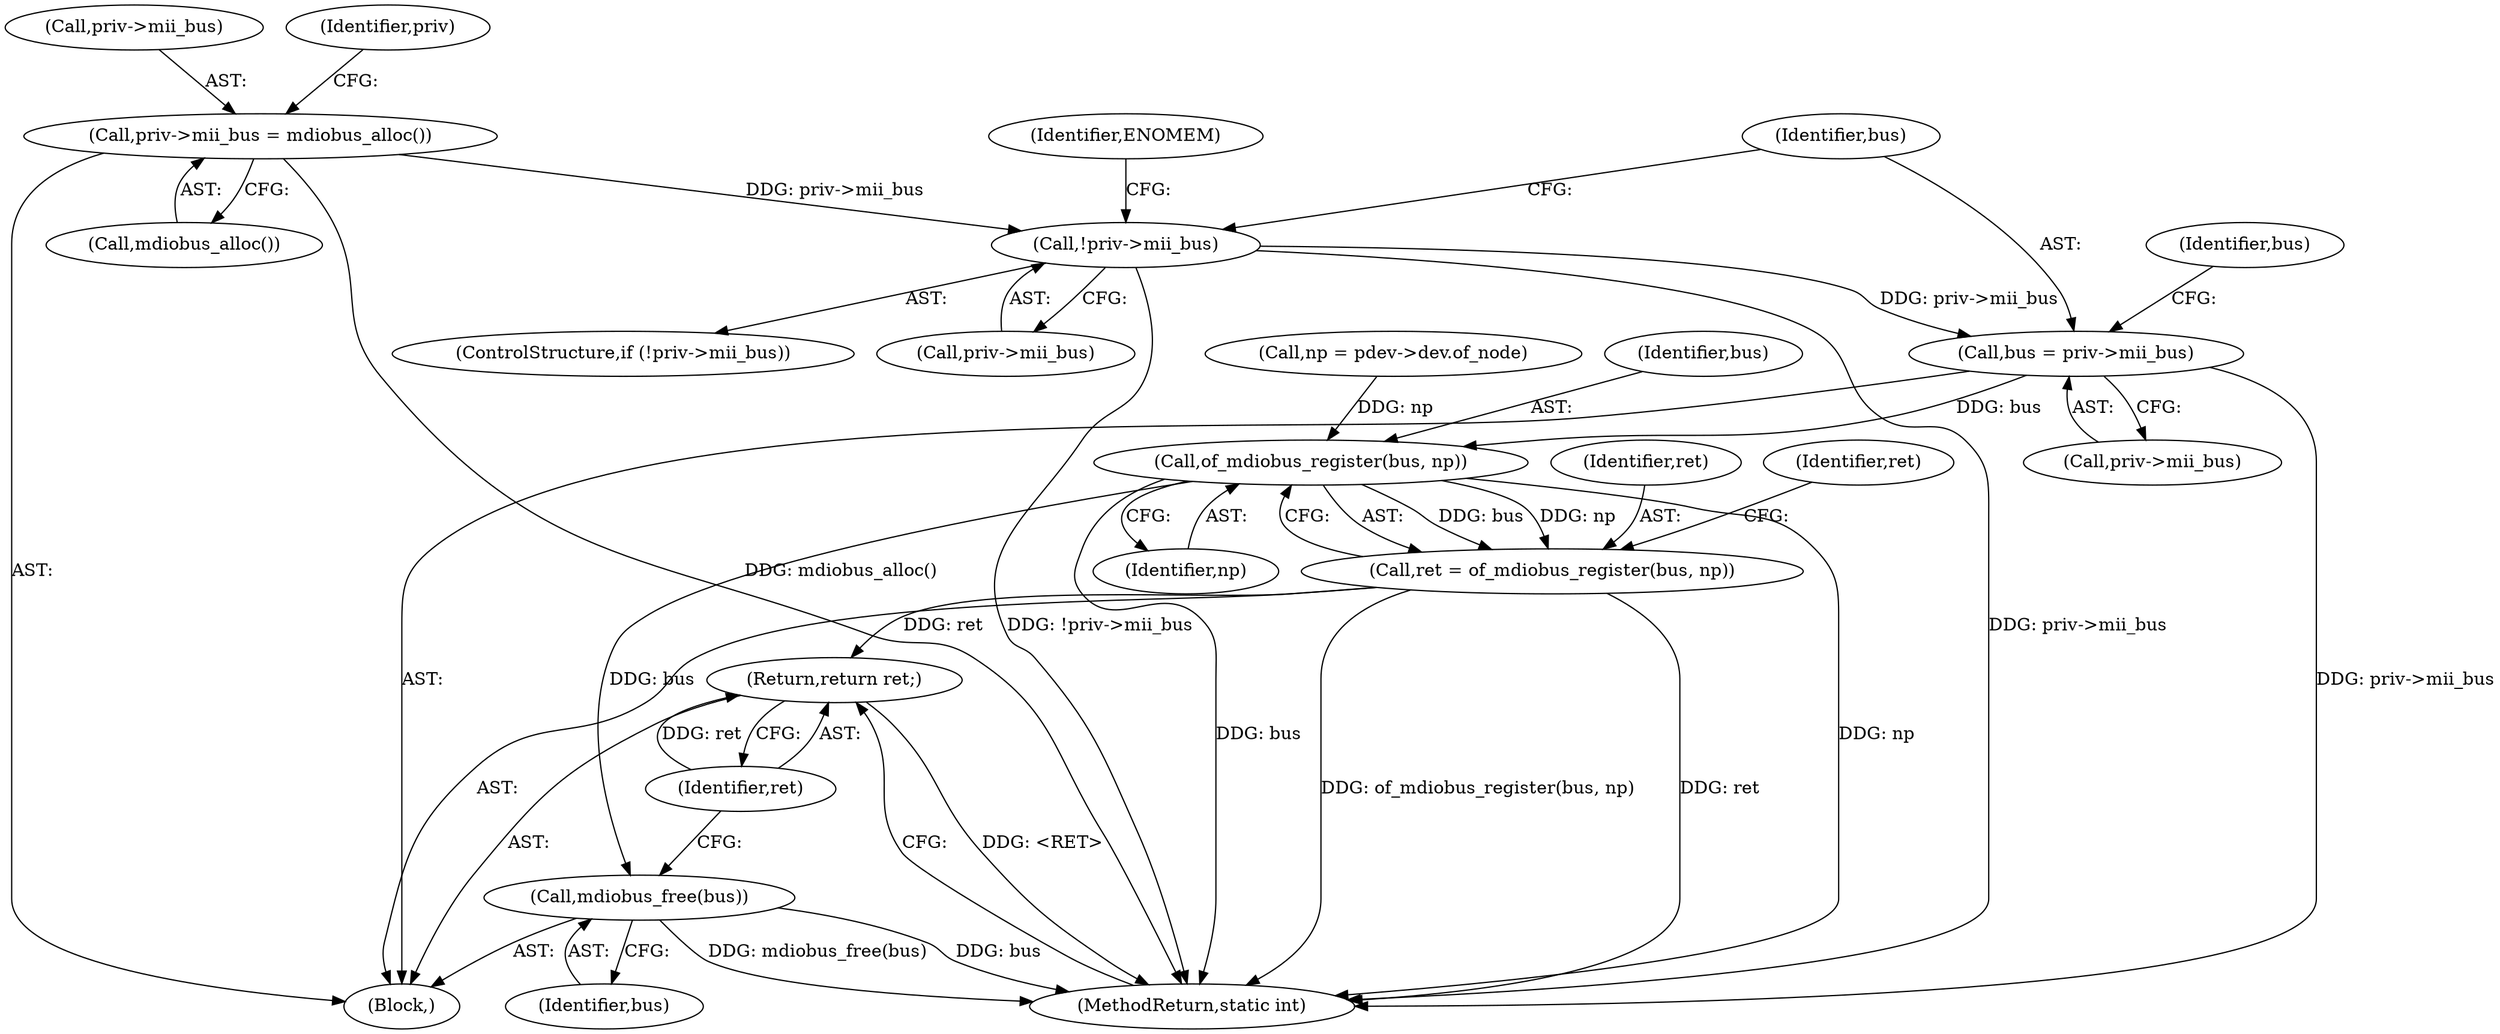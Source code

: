 digraph "0_linux_297a6961ffb8ff4dc66c9fbf53b924bd1dda05d5@pointer" {
"1000195" [label="(Call,bus = priv->mii_bus)"];
"1000188" [label="(Call,!priv->mii_bus)"];
"1000182" [label="(Call,priv->mii_bus = mdiobus_alloc())"];
"1000290" [label="(Call,of_mdiobus_register(bus, np))"];
"1000288" [label="(Call,ret = of_mdiobus_register(bus, np))"];
"1000320" [label="(Return,return ret;)"];
"1000318" [label="(Call,mdiobus_free(bus))"];
"1000322" [label="(MethodReturn,static int)"];
"1000117" [label="(Call,np = pdev->dev.of_node)"];
"1000321" [label="(Identifier,ret)"];
"1000186" [label="(Call,mdiobus_alloc())"];
"1000289" [label="(Identifier,ret)"];
"1000318" [label="(Call,mdiobus_free(bus))"];
"1000183" [label="(Call,priv->mii_bus)"];
"1000194" [label="(Identifier,ENOMEM)"];
"1000190" [label="(Identifier,priv)"];
"1000103" [label="(Block,)"];
"1000319" [label="(Identifier,bus)"];
"1000292" [label="(Identifier,np)"];
"1000197" [label="(Call,priv->mii_bus)"];
"1000182" [label="(Call,priv->mii_bus = mdiobus_alloc())"];
"1000189" [label="(Call,priv->mii_bus)"];
"1000195" [label="(Call,bus = priv->mii_bus)"];
"1000196" [label="(Identifier,bus)"];
"1000291" [label="(Identifier,bus)"];
"1000187" [label="(ControlStructure,if (!priv->mii_bus))"];
"1000290" [label="(Call,of_mdiobus_register(bus, np))"];
"1000288" [label="(Call,ret = of_mdiobus_register(bus, np))"];
"1000202" [label="(Identifier,bus)"];
"1000294" [label="(Identifier,ret)"];
"1000188" [label="(Call,!priv->mii_bus)"];
"1000320" [label="(Return,return ret;)"];
"1000195" -> "1000103"  [label="AST: "];
"1000195" -> "1000197"  [label="CFG: "];
"1000196" -> "1000195"  [label="AST: "];
"1000197" -> "1000195"  [label="AST: "];
"1000202" -> "1000195"  [label="CFG: "];
"1000195" -> "1000322"  [label="DDG: priv->mii_bus"];
"1000188" -> "1000195"  [label="DDG: priv->mii_bus"];
"1000195" -> "1000290"  [label="DDG: bus"];
"1000188" -> "1000187"  [label="AST: "];
"1000188" -> "1000189"  [label="CFG: "];
"1000189" -> "1000188"  [label="AST: "];
"1000194" -> "1000188"  [label="CFG: "];
"1000196" -> "1000188"  [label="CFG: "];
"1000188" -> "1000322"  [label="DDG: !priv->mii_bus"];
"1000188" -> "1000322"  [label="DDG: priv->mii_bus"];
"1000182" -> "1000188"  [label="DDG: priv->mii_bus"];
"1000182" -> "1000103"  [label="AST: "];
"1000182" -> "1000186"  [label="CFG: "];
"1000183" -> "1000182"  [label="AST: "];
"1000186" -> "1000182"  [label="AST: "];
"1000190" -> "1000182"  [label="CFG: "];
"1000182" -> "1000322"  [label="DDG: mdiobus_alloc()"];
"1000290" -> "1000288"  [label="AST: "];
"1000290" -> "1000292"  [label="CFG: "];
"1000291" -> "1000290"  [label="AST: "];
"1000292" -> "1000290"  [label="AST: "];
"1000288" -> "1000290"  [label="CFG: "];
"1000290" -> "1000322"  [label="DDG: bus"];
"1000290" -> "1000322"  [label="DDG: np"];
"1000290" -> "1000288"  [label="DDG: bus"];
"1000290" -> "1000288"  [label="DDG: np"];
"1000117" -> "1000290"  [label="DDG: np"];
"1000290" -> "1000318"  [label="DDG: bus"];
"1000288" -> "1000103"  [label="AST: "];
"1000289" -> "1000288"  [label="AST: "];
"1000294" -> "1000288"  [label="CFG: "];
"1000288" -> "1000322"  [label="DDG: of_mdiobus_register(bus, np)"];
"1000288" -> "1000322"  [label="DDG: ret"];
"1000288" -> "1000320"  [label="DDG: ret"];
"1000320" -> "1000103"  [label="AST: "];
"1000320" -> "1000321"  [label="CFG: "];
"1000321" -> "1000320"  [label="AST: "];
"1000322" -> "1000320"  [label="CFG: "];
"1000320" -> "1000322"  [label="DDG: <RET>"];
"1000321" -> "1000320"  [label="DDG: ret"];
"1000318" -> "1000103"  [label="AST: "];
"1000318" -> "1000319"  [label="CFG: "];
"1000319" -> "1000318"  [label="AST: "];
"1000321" -> "1000318"  [label="CFG: "];
"1000318" -> "1000322"  [label="DDG: mdiobus_free(bus)"];
"1000318" -> "1000322"  [label="DDG: bus"];
}
